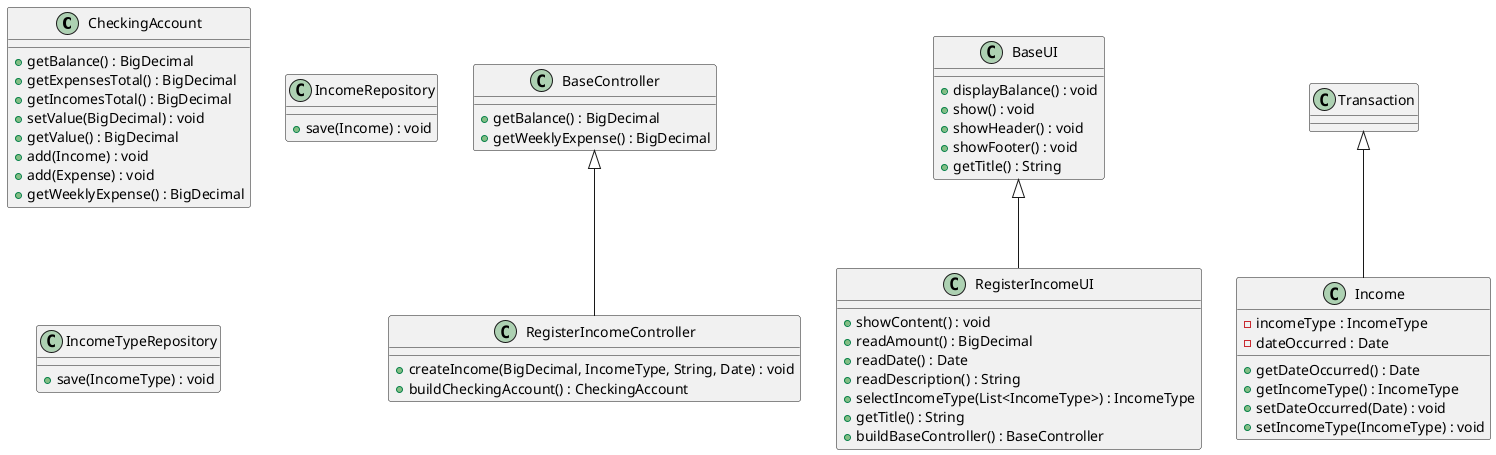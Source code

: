 @startuml
class CheckingAccount {
    + getBalance() : BigDecimal
    + getExpensesTotal() : BigDecimal
    + getIncomesTotal() : BigDecimal
    + setValue(BigDecimal) : void
    + getValue() : BigDecimal
    + add(Income) : void
    + add(Expense) : void
    + getWeeklyExpense() : BigDecimal
}

class RegisterIncomeController {
    + createIncome(BigDecimal, IncomeType, String, Date) : void
    + buildCheckingAccount() : CheckingAccount
}
BaseController <|-- RegisterIncomeController

class BaseController {
    + getBalance() : BigDecimal
    + getWeeklyExpense() : BigDecimal
}

class RegisterIncomeUI {
    + showContent() : void
    + readAmount() : BigDecimal
    + readDate() : Date
    + readDescription() : String
    + selectIncomeType(List<IncomeType>) : IncomeType
    + getTitle() : String
    + buildBaseController() : BaseController
}
BaseUI <|-- RegisterIncomeUI

class IncomeRepository {
    + save(Income) : void
}

class BaseUI {
    + displayBalance() : void
    + show() : void
    + showHeader() : void
    + showFooter() : void
    + getTitle() : String
}

class IncomeTypeRepository {
    + save(IncomeType) : void
}

class Income {
    - incomeType : IncomeType
    - dateOccurred : Date
    + getDateOccurred() : Date
    + getIncomeType() : IncomeType
    + setDateOccurred(Date) : void
    + setIncomeType(IncomeType) : void
}
Transaction <|-- Income

@enduml
